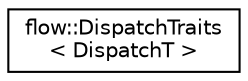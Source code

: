 digraph "Graphical Class Hierarchy"
{
 // LATEX_PDF_SIZE
  edge [fontname="Helvetica",fontsize="10",labelfontname="Helvetica",labelfontsize="10"];
  node [fontname="Helvetica",fontsize="10",shape=record];
  rankdir="LR";
  Node0 [label="flow::DispatchTraits\l\< DispatchT \>",height=0.2,width=0.4,color="black", fillcolor="white", style="filled",URL="$structflow_1_1_dispatch_traits.html",tooltip="Dispatch type traits struct."];
}

